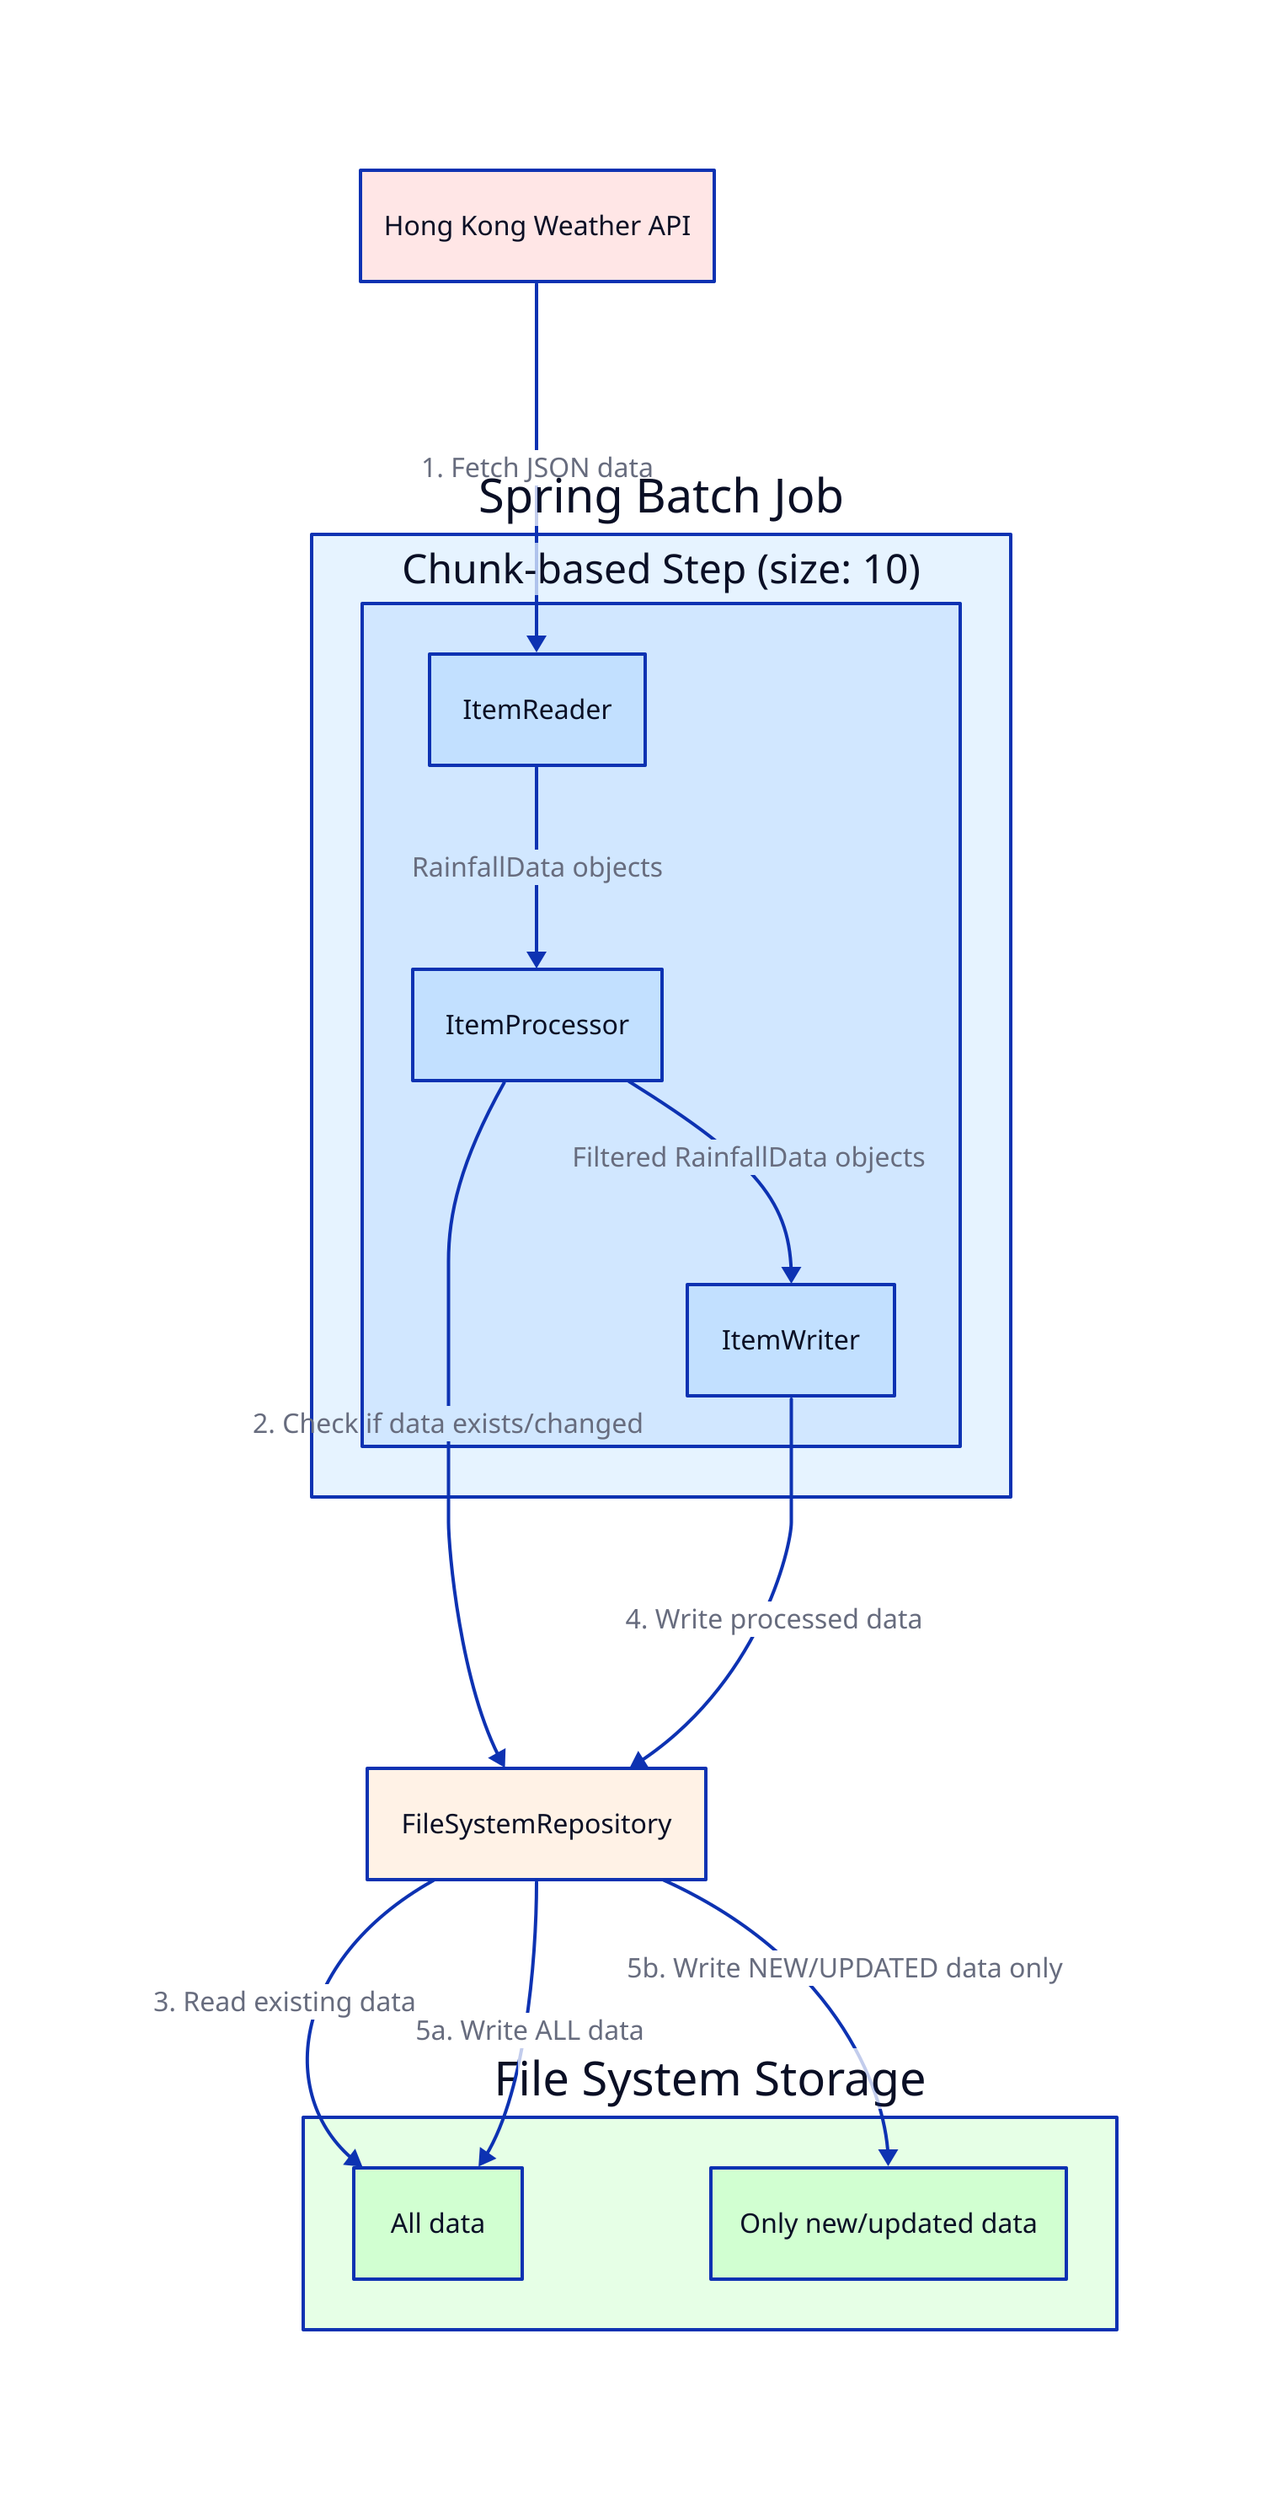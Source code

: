 # Spring Batch Job components
job: "rainfallSyncJob" {
  style.fill: "#e6f3ff"
  label: "Spring Batch Job"

  step: "importRainfallStep" {
    style.fill: "#d1e7ff"
    label: "Chunk-based Step (size: 10)"

    reader: "RainfallReader" {
      style.fill: "#c2e0ff"
      label: "ItemReader"
    }

    processor: "ChangeDetectionProcessor" {
      style.fill: "#c2e0ff"
      label: "ItemProcessor"
    }

    writer: "FileWriter" {
      style.fill: "#c2e0ff"
      label: "ItemWriter"
    }

    # Step flow
    reader -> processor: "RainfallData objects"
    processor -> writer: "Filtered RainfallData objects"
  }
}

# External components
api: "Hong Kong Weather API" {
  style.fill: "#ffe6e6"
}

repo: "FileSystemRepository" {
  style.fill: "#fff2e6"
}

fs: "File System Storage" {
  style.fill: "#e6ffe6"

  down: "work/down/hk/{stationId}.json" {
    style.fill: "#d1ffd1"
    label: "All data"
  }

  upstream: "work/upstream/hk/{stationId}.json" {
    style.fill: "#d1ffd1"
    label: "Only new/updated data"
  }
}

# External data flow
api -> job.step.reader: "1. Fetch JSON data"
job.step.processor -> repo: "2. Check if data exists/changed"
repo -> fs.down: "3. Read existing data"
job.step.writer -> repo: "4. Write processed data"
repo -> fs.down: "5a. Write ALL data"
repo -> fs.upstream: "5b. Write NEW/UPDATED data only"